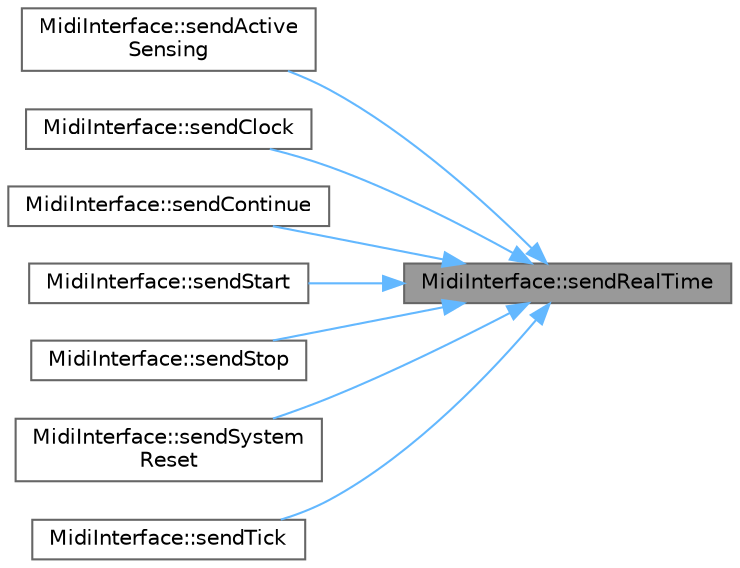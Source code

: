 digraph "MidiInterface::sendRealTime"
{
 // LATEX_PDF_SIZE
  bgcolor="transparent";
  edge [fontname=Helvetica,fontsize=10,labelfontname=Helvetica,labelfontsize=10];
  node [fontname=Helvetica,fontsize=10,shape=box,height=0.2,width=0.4];
  rankdir="RL";
  Node1 [id="Node000001",label="MidiInterface::sendRealTime",height=0.2,width=0.4,color="gray40", fillcolor="grey60", style="filled", fontcolor="black",tooltip="Send a Real Time (one byte) message."];
  Node1 -> Node2 [id="edge1_Node000001_Node000002",dir="back",color="steelblue1",style="solid",tooltip=" "];
  Node2 [id="Node000002",label="MidiInterface::sendActive\lSensing",height=0.2,width=0.4,color="grey40", fillcolor="white", style="filled",URL="$df/d6a/class_midi_interface.html#aca0268305122b38298c5e3f4992f923e",tooltip=" "];
  Node1 -> Node3 [id="edge2_Node000001_Node000003",dir="back",color="steelblue1",style="solid",tooltip=" "];
  Node3 [id="Node000003",label="MidiInterface::sendClock",height=0.2,width=0.4,color="grey40", fillcolor="white", style="filled",URL="$df/d6a/class_midi_interface.html#a6294215995f743679b4d15536cb9b0cf",tooltip=" "];
  Node1 -> Node4 [id="edge3_Node000001_Node000004",dir="back",color="steelblue1",style="solid",tooltip=" "];
  Node4 [id="Node000004",label="MidiInterface::sendContinue",height=0.2,width=0.4,color="grey40", fillcolor="white", style="filled",URL="$df/d6a/class_midi_interface.html#a7cb85663c319568f24dab2fa9e00bb51",tooltip=" "];
  Node1 -> Node5 [id="edge4_Node000001_Node000005",dir="back",color="steelblue1",style="solid",tooltip=" "];
  Node5 [id="Node000005",label="MidiInterface::sendStart",height=0.2,width=0.4,color="grey40", fillcolor="white", style="filled",URL="$df/d6a/class_midi_interface.html#a21bc543581b50f0af2cab15c83192c8d",tooltip=" "];
  Node1 -> Node6 [id="edge5_Node000001_Node000006",dir="back",color="steelblue1",style="solid",tooltip=" "];
  Node6 [id="Node000006",label="MidiInterface::sendStop",height=0.2,width=0.4,color="grey40", fillcolor="white", style="filled",URL="$df/d6a/class_midi_interface.html#a00fc8da28083fc9dc7814965f2dee700",tooltip=" "];
  Node1 -> Node7 [id="edge6_Node000001_Node000007",dir="back",color="steelblue1",style="solid",tooltip=" "];
  Node7 [id="Node000007",label="MidiInterface::sendSystem\lReset",height=0.2,width=0.4,color="grey40", fillcolor="white", style="filled",URL="$df/d6a/class_midi_interface.html#a4b2302bf337a4b59ceb2aaa54c6365d4",tooltip=" "];
  Node1 -> Node8 [id="edge7_Node000001_Node000008",dir="back",color="steelblue1",style="solid",tooltip=" "];
  Node8 [id="Node000008",label="MidiInterface::sendTick",height=0.2,width=0.4,color="grey40", fillcolor="white", style="filled",URL="$df/d6a/class_midi_interface.html#a048fe4d5ef9c51b00649f17cbf885ff7",tooltip=" "];
}
